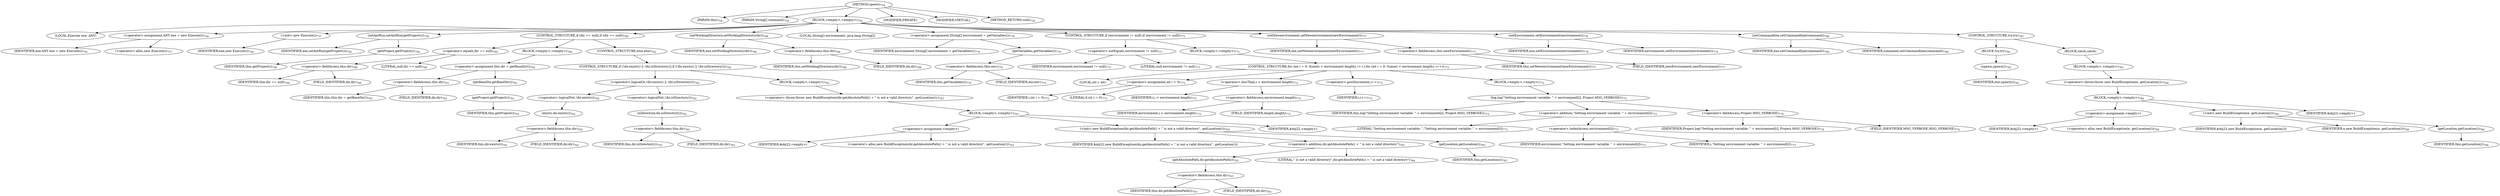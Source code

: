 digraph "spawn" {  
"1456" [label = <(METHOD,spawn)<SUB>754</SUB>> ]
"66" [label = <(PARAM,this)<SUB>754</SUB>> ]
"1457" [label = <(PARAM,String[] command)<SUB>754</SUB>> ]
"1458" [label = <(BLOCK,&lt;empty&gt;,&lt;empty&gt;)<SUB>754</SUB>> ]
"64" [label = <(LOCAL,Execute exe: ANY)> ]
"1459" [label = <(&lt;operator&gt;.assignment,ANY exe = new Execute())<SUB>756</SUB>> ]
"1460" [label = <(IDENTIFIER,exe,ANY exe = new Execute())<SUB>756</SUB>> ]
"1461" [label = <(&lt;operator&gt;.alloc,new Execute())<SUB>757</SUB>> ]
"1462" [label = <(&lt;init&gt;,new Execute())<SUB>757</SUB>> ]
"63" [label = <(IDENTIFIER,exe,new Execute())<SUB>756</SUB>> ]
"1463" [label = <(setAntRun,setAntRun(getProject()))<SUB>758</SUB>> ]
"1464" [label = <(IDENTIFIER,exe,setAntRun(getProject()))<SUB>758</SUB>> ]
"1465" [label = <(getProject,getProject())<SUB>758</SUB>> ]
"65" [label = <(IDENTIFIER,this,getProject())<SUB>758</SUB>> ]
"1466" [label = <(CONTROL_STRUCTURE,if (dir == null),if (dir == null))<SUB>760</SUB>> ]
"1467" [label = <(&lt;operator&gt;.equals,dir == null)<SUB>760</SUB>> ]
"1468" [label = <(&lt;operator&gt;.fieldAccess,this.dir)<SUB>760</SUB>> ]
"1469" [label = <(IDENTIFIER,this,dir == null)<SUB>760</SUB>> ]
"1470" [label = <(FIELD_IDENTIFIER,dir,dir)<SUB>760</SUB>> ]
"1471" [label = <(LITERAL,null,dir == null)<SUB>760</SUB>> ]
"1472" [label = <(BLOCK,&lt;empty&gt;,&lt;empty&gt;)<SUB>760</SUB>> ]
"1473" [label = <(&lt;operator&gt;.assignment,this.dir = getBaseDir())<SUB>761</SUB>> ]
"1474" [label = <(&lt;operator&gt;.fieldAccess,this.dir)<SUB>761</SUB>> ]
"1475" [label = <(IDENTIFIER,this,this.dir = getBaseDir())<SUB>761</SUB>> ]
"1476" [label = <(FIELD_IDENTIFIER,dir,dir)<SUB>761</SUB>> ]
"1477" [label = <(getBaseDir,getBaseDir())<SUB>761</SUB>> ]
"1478" [label = <(getProject,getProject())<SUB>761</SUB>> ]
"67" [label = <(IDENTIFIER,this,getProject())<SUB>761</SUB>> ]
"1479" [label = <(CONTROL_STRUCTURE,else,else)<SUB>762</SUB>> ]
"1480" [label = <(CONTROL_STRUCTURE,if (!dir.exists() || !dir.isDirectory()),if (!dir.exists() || !dir.isDirectory()))<SUB>762</SUB>> ]
"1481" [label = <(&lt;operator&gt;.logicalOr,!dir.exists() || !dir.isDirectory())<SUB>762</SUB>> ]
"1482" [label = <(&lt;operator&gt;.logicalNot,!dir.exists())<SUB>762</SUB>> ]
"1483" [label = <(exists,dir.exists())<SUB>762</SUB>> ]
"1484" [label = <(&lt;operator&gt;.fieldAccess,this.dir)<SUB>762</SUB>> ]
"1485" [label = <(IDENTIFIER,this,dir.exists())<SUB>762</SUB>> ]
"1486" [label = <(FIELD_IDENTIFIER,dir,dir)<SUB>762</SUB>> ]
"1487" [label = <(&lt;operator&gt;.logicalNot,!dir.isDirectory())<SUB>762</SUB>> ]
"1488" [label = <(isDirectory,dir.isDirectory())<SUB>762</SUB>> ]
"1489" [label = <(&lt;operator&gt;.fieldAccess,this.dir)<SUB>762</SUB>> ]
"1490" [label = <(IDENTIFIER,this,dir.isDirectory())<SUB>762</SUB>> ]
"1491" [label = <(FIELD_IDENTIFIER,dir,dir)<SUB>762</SUB>> ]
"1492" [label = <(BLOCK,&lt;empty&gt;,&lt;empty&gt;)<SUB>762</SUB>> ]
"1493" [label = <(&lt;operator&gt;.throw,throw new BuildException(dir.getAbsolutePath() + &quot; is not a valid directory&quot;, getLocation());)<SUB>763</SUB>> ]
"1494" [label = <(BLOCK,&lt;empty&gt;,&lt;empty&gt;)<SUB>763</SUB>> ]
"1495" [label = <(&lt;operator&gt;.assignment,&lt;empty&gt;)> ]
"1496" [label = <(IDENTIFIER,$obj22,&lt;empty&gt;)> ]
"1497" [label = <(&lt;operator&gt;.alloc,new BuildException(dir.getAbsolutePath() + &quot; is not a valid directory&quot;, getLocation()))<SUB>763</SUB>> ]
"1498" [label = <(&lt;init&gt;,new BuildException(dir.getAbsolutePath() + &quot; is not a valid directory&quot;, getLocation()))<SUB>763</SUB>> ]
"1499" [label = <(IDENTIFIER,$obj22,new BuildException(dir.getAbsolutePath() + &quot; is not a valid directory&quot;, getLocation()))> ]
"1500" [label = <(&lt;operator&gt;.addition,dir.getAbsolutePath() + &quot; is not a valid directory&quot;)<SUB>763</SUB>> ]
"1501" [label = <(getAbsolutePath,dir.getAbsolutePath())<SUB>763</SUB>> ]
"1502" [label = <(&lt;operator&gt;.fieldAccess,this.dir)<SUB>763</SUB>> ]
"1503" [label = <(IDENTIFIER,this,dir.getAbsolutePath())<SUB>763</SUB>> ]
"1504" [label = <(FIELD_IDENTIFIER,dir,dir)<SUB>763</SUB>> ]
"1505" [label = <(LITERAL,&quot; is not a valid directory&quot;,dir.getAbsolutePath() + &quot; is not a valid directory&quot;)<SUB>764</SUB>> ]
"1506" [label = <(getLocation,getLocation())<SUB>765</SUB>> ]
"68" [label = <(IDENTIFIER,this,getLocation())<SUB>765</SUB>> ]
"1507" [label = <(IDENTIFIER,$obj22,&lt;empty&gt;)> ]
"1508" [label = <(setWorkingDirectory,setWorkingDirectory(dir))<SUB>768</SUB>> ]
"1509" [label = <(IDENTIFIER,exe,setWorkingDirectory(dir))<SUB>768</SUB>> ]
"1510" [label = <(&lt;operator&gt;.fieldAccess,this.dir)<SUB>768</SUB>> ]
"1511" [label = <(IDENTIFIER,this,setWorkingDirectory(dir))<SUB>768</SUB>> ]
"1512" [label = <(FIELD_IDENTIFIER,dir,dir)<SUB>768</SUB>> ]
"1513" [label = <(LOCAL,String[] environment: java.lang.String[])> ]
"1514" [label = <(&lt;operator&gt;.assignment,String[] environment = getVariables())<SUB>770</SUB>> ]
"1515" [label = <(IDENTIFIER,environment,String[] environment = getVariables())<SUB>770</SUB>> ]
"1516" [label = <(getVariables,getVariables())<SUB>770</SUB>> ]
"1517" [label = <(&lt;operator&gt;.fieldAccess,this.env)<SUB>770</SUB>> ]
"1518" [label = <(IDENTIFIER,this,getVariables())<SUB>770</SUB>> ]
"1519" [label = <(FIELD_IDENTIFIER,env,env)<SUB>770</SUB>> ]
"1520" [label = <(CONTROL_STRUCTURE,if (environment != null),if (environment != null))<SUB>771</SUB>> ]
"1521" [label = <(&lt;operator&gt;.notEquals,environment != null)<SUB>771</SUB>> ]
"1522" [label = <(IDENTIFIER,environment,environment != null)<SUB>771</SUB>> ]
"1523" [label = <(LITERAL,null,environment != null)<SUB>771</SUB>> ]
"1524" [label = <(BLOCK,&lt;empty&gt;,&lt;empty&gt;)<SUB>771</SUB>> ]
"1525" [label = <(CONTROL_STRUCTURE,for (int i = 0; Some(i &lt; environment.length); i++),for (int i = 0; Some(i &lt; environment.length); i++))<SUB>772</SUB>> ]
"1526" [label = <(LOCAL,int i: int)> ]
"1527" [label = <(&lt;operator&gt;.assignment,int i = 0)<SUB>772</SUB>> ]
"1528" [label = <(IDENTIFIER,i,int i = 0)<SUB>772</SUB>> ]
"1529" [label = <(LITERAL,0,int i = 0)<SUB>772</SUB>> ]
"1530" [label = <(&lt;operator&gt;.lessThan,i &lt; environment.length)<SUB>772</SUB>> ]
"1531" [label = <(IDENTIFIER,i,i &lt; environment.length)<SUB>772</SUB>> ]
"1532" [label = <(&lt;operator&gt;.fieldAccess,environment.length)<SUB>772</SUB>> ]
"1533" [label = <(IDENTIFIER,environment,i &lt; environment.length)<SUB>772</SUB>> ]
"1534" [label = <(FIELD_IDENTIFIER,length,length)<SUB>772</SUB>> ]
"1535" [label = <(&lt;operator&gt;.postIncrement,i++)<SUB>772</SUB>> ]
"1536" [label = <(IDENTIFIER,i,i++)<SUB>772</SUB>> ]
"1537" [label = <(BLOCK,&lt;empty&gt;,&lt;empty&gt;)<SUB>772</SUB>> ]
"1538" [label = <(log,log(&quot;Setting environment variable: &quot; + environment[i], Project.MSG_VERBOSE))<SUB>773</SUB>> ]
"69" [label = <(IDENTIFIER,this,log(&quot;Setting environment variable: &quot; + environment[i], Project.MSG_VERBOSE))<SUB>773</SUB>> ]
"1539" [label = <(&lt;operator&gt;.addition,&quot;Setting environment variable: &quot; + environment[i])<SUB>773</SUB>> ]
"1540" [label = <(LITERAL,&quot;Setting environment variable: &quot;,&quot;Setting environment variable: &quot; + environment[i])<SUB>773</SUB>> ]
"1541" [label = <(&lt;operator&gt;.indexAccess,environment[i])<SUB>773</SUB>> ]
"1542" [label = <(IDENTIFIER,environment,&quot;Setting environment variable: &quot; + environment[i])<SUB>773</SUB>> ]
"1543" [label = <(IDENTIFIER,i,&quot;Setting environment variable: &quot; + environment[i])<SUB>773</SUB>> ]
"1544" [label = <(&lt;operator&gt;.fieldAccess,Project.MSG_VERBOSE)<SUB>774</SUB>> ]
"1545" [label = <(IDENTIFIER,Project,log(&quot;Setting environment variable: &quot; + environment[i], Project.MSG_VERBOSE))<SUB>774</SUB>> ]
"1546" [label = <(FIELD_IDENTIFIER,MSG_VERBOSE,MSG_VERBOSE)<SUB>774</SUB>> ]
"1547" [label = <(setNewenvironment,setNewenvironment(newEnvironment))<SUB>777</SUB>> ]
"1548" [label = <(IDENTIFIER,exe,setNewenvironment(newEnvironment))<SUB>777</SUB>> ]
"1549" [label = <(&lt;operator&gt;.fieldAccess,this.newEnvironment)<SUB>777</SUB>> ]
"1550" [label = <(IDENTIFIER,this,setNewenvironment(newEnvironment))<SUB>777</SUB>> ]
"1551" [label = <(FIELD_IDENTIFIER,newEnvironment,newEnvironment)<SUB>777</SUB>> ]
"1552" [label = <(setEnvironment,setEnvironment(environment))<SUB>778</SUB>> ]
"1553" [label = <(IDENTIFIER,exe,setEnvironment(environment))<SUB>778</SUB>> ]
"1554" [label = <(IDENTIFIER,environment,setEnvironment(environment))<SUB>778</SUB>> ]
"1555" [label = <(setCommandline,setCommandline(command))<SUB>780</SUB>> ]
"1556" [label = <(IDENTIFIER,exe,setCommandline(command))<SUB>780</SUB>> ]
"1557" [label = <(IDENTIFIER,command,setCommandline(command))<SUB>780</SUB>> ]
"1558" [label = <(CONTROL_STRUCTURE,try,try)<SUB>781</SUB>> ]
"1559" [label = <(BLOCK,try,try)<SUB>781</SUB>> ]
"1560" [label = <(spawn,spawn())<SUB>782</SUB>> ]
"1561" [label = <(IDENTIFIER,exe,spawn())<SUB>782</SUB>> ]
"1562" [label = <(BLOCK,catch,catch)> ]
"1563" [label = <(BLOCK,&lt;empty&gt;,&lt;empty&gt;)<SUB>783</SUB>> ]
"1564" [label = <(&lt;operator&gt;.throw,throw new BuildException(e, getLocation());)<SUB>784</SUB>> ]
"1565" [label = <(BLOCK,&lt;empty&gt;,&lt;empty&gt;)<SUB>784</SUB>> ]
"1566" [label = <(&lt;operator&gt;.assignment,&lt;empty&gt;)> ]
"1567" [label = <(IDENTIFIER,$obj23,&lt;empty&gt;)> ]
"1568" [label = <(&lt;operator&gt;.alloc,new BuildException(e, getLocation()))<SUB>784</SUB>> ]
"1569" [label = <(&lt;init&gt;,new BuildException(e, getLocation()))<SUB>784</SUB>> ]
"1570" [label = <(IDENTIFIER,$obj23,new BuildException(e, getLocation()))> ]
"1571" [label = <(IDENTIFIER,e,new BuildException(e, getLocation()))<SUB>784</SUB>> ]
"1572" [label = <(getLocation,getLocation())<SUB>784</SUB>> ]
"70" [label = <(IDENTIFIER,this,getLocation())<SUB>784</SUB>> ]
"1573" [label = <(IDENTIFIER,$obj23,&lt;empty&gt;)> ]
"1574" [label = <(MODIFIER,PRIVATE)> ]
"1575" [label = <(MODIFIER,VIRTUAL)> ]
"1576" [label = <(METHOD_RETURN,void)<SUB>754</SUB>> ]
  "1456" -> "66" 
  "1456" -> "1457" 
  "1456" -> "1458" 
  "1456" -> "1574" 
  "1456" -> "1575" 
  "1456" -> "1576" 
  "1458" -> "64" 
  "1458" -> "1459" 
  "1458" -> "1462" 
  "1458" -> "1463" 
  "1458" -> "1466" 
  "1458" -> "1508" 
  "1458" -> "1513" 
  "1458" -> "1514" 
  "1458" -> "1520" 
  "1458" -> "1547" 
  "1458" -> "1552" 
  "1458" -> "1555" 
  "1458" -> "1558" 
  "1459" -> "1460" 
  "1459" -> "1461" 
  "1462" -> "63" 
  "1463" -> "1464" 
  "1463" -> "1465" 
  "1465" -> "65" 
  "1466" -> "1467" 
  "1466" -> "1472" 
  "1466" -> "1479" 
  "1467" -> "1468" 
  "1467" -> "1471" 
  "1468" -> "1469" 
  "1468" -> "1470" 
  "1472" -> "1473" 
  "1473" -> "1474" 
  "1473" -> "1477" 
  "1474" -> "1475" 
  "1474" -> "1476" 
  "1477" -> "1478" 
  "1478" -> "67" 
  "1479" -> "1480" 
  "1480" -> "1481" 
  "1480" -> "1492" 
  "1481" -> "1482" 
  "1481" -> "1487" 
  "1482" -> "1483" 
  "1483" -> "1484" 
  "1484" -> "1485" 
  "1484" -> "1486" 
  "1487" -> "1488" 
  "1488" -> "1489" 
  "1489" -> "1490" 
  "1489" -> "1491" 
  "1492" -> "1493" 
  "1493" -> "1494" 
  "1494" -> "1495" 
  "1494" -> "1498" 
  "1494" -> "1507" 
  "1495" -> "1496" 
  "1495" -> "1497" 
  "1498" -> "1499" 
  "1498" -> "1500" 
  "1498" -> "1506" 
  "1500" -> "1501" 
  "1500" -> "1505" 
  "1501" -> "1502" 
  "1502" -> "1503" 
  "1502" -> "1504" 
  "1506" -> "68" 
  "1508" -> "1509" 
  "1508" -> "1510" 
  "1510" -> "1511" 
  "1510" -> "1512" 
  "1514" -> "1515" 
  "1514" -> "1516" 
  "1516" -> "1517" 
  "1517" -> "1518" 
  "1517" -> "1519" 
  "1520" -> "1521" 
  "1520" -> "1524" 
  "1521" -> "1522" 
  "1521" -> "1523" 
  "1524" -> "1525" 
  "1525" -> "1526" 
  "1525" -> "1527" 
  "1525" -> "1530" 
  "1525" -> "1535" 
  "1525" -> "1537" 
  "1527" -> "1528" 
  "1527" -> "1529" 
  "1530" -> "1531" 
  "1530" -> "1532" 
  "1532" -> "1533" 
  "1532" -> "1534" 
  "1535" -> "1536" 
  "1537" -> "1538" 
  "1538" -> "69" 
  "1538" -> "1539" 
  "1538" -> "1544" 
  "1539" -> "1540" 
  "1539" -> "1541" 
  "1541" -> "1542" 
  "1541" -> "1543" 
  "1544" -> "1545" 
  "1544" -> "1546" 
  "1547" -> "1548" 
  "1547" -> "1549" 
  "1549" -> "1550" 
  "1549" -> "1551" 
  "1552" -> "1553" 
  "1552" -> "1554" 
  "1555" -> "1556" 
  "1555" -> "1557" 
  "1558" -> "1559" 
  "1558" -> "1562" 
  "1559" -> "1560" 
  "1560" -> "1561" 
  "1562" -> "1563" 
  "1563" -> "1564" 
  "1564" -> "1565" 
  "1565" -> "1566" 
  "1565" -> "1569" 
  "1565" -> "1573" 
  "1566" -> "1567" 
  "1566" -> "1568" 
  "1569" -> "1570" 
  "1569" -> "1571" 
  "1569" -> "1572" 
  "1572" -> "70" 
}
